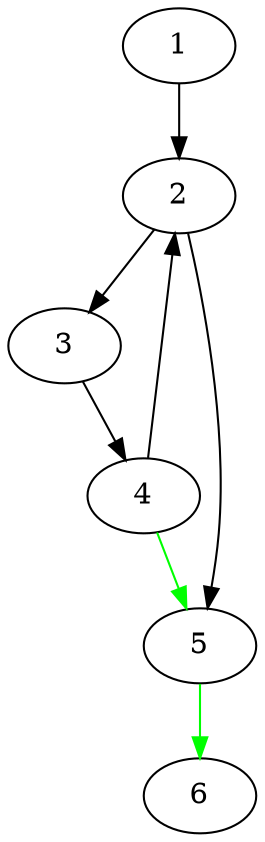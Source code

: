 digraph 1985101973744 {
	1 [label=1]
	2 [label=2]
	3 [label=3]
	4 [label=4]
	5 [label=5]
	6 [label=6]
	1 -> 2 [color=black]
	2 -> 3 [color=black]
	2 -> 5 [color=black]
	3 -> 4 [color=black]
	5 -> 6 [color=green]
	4 -> 5 [color=green]
	4 -> 2 [color=black]
}
